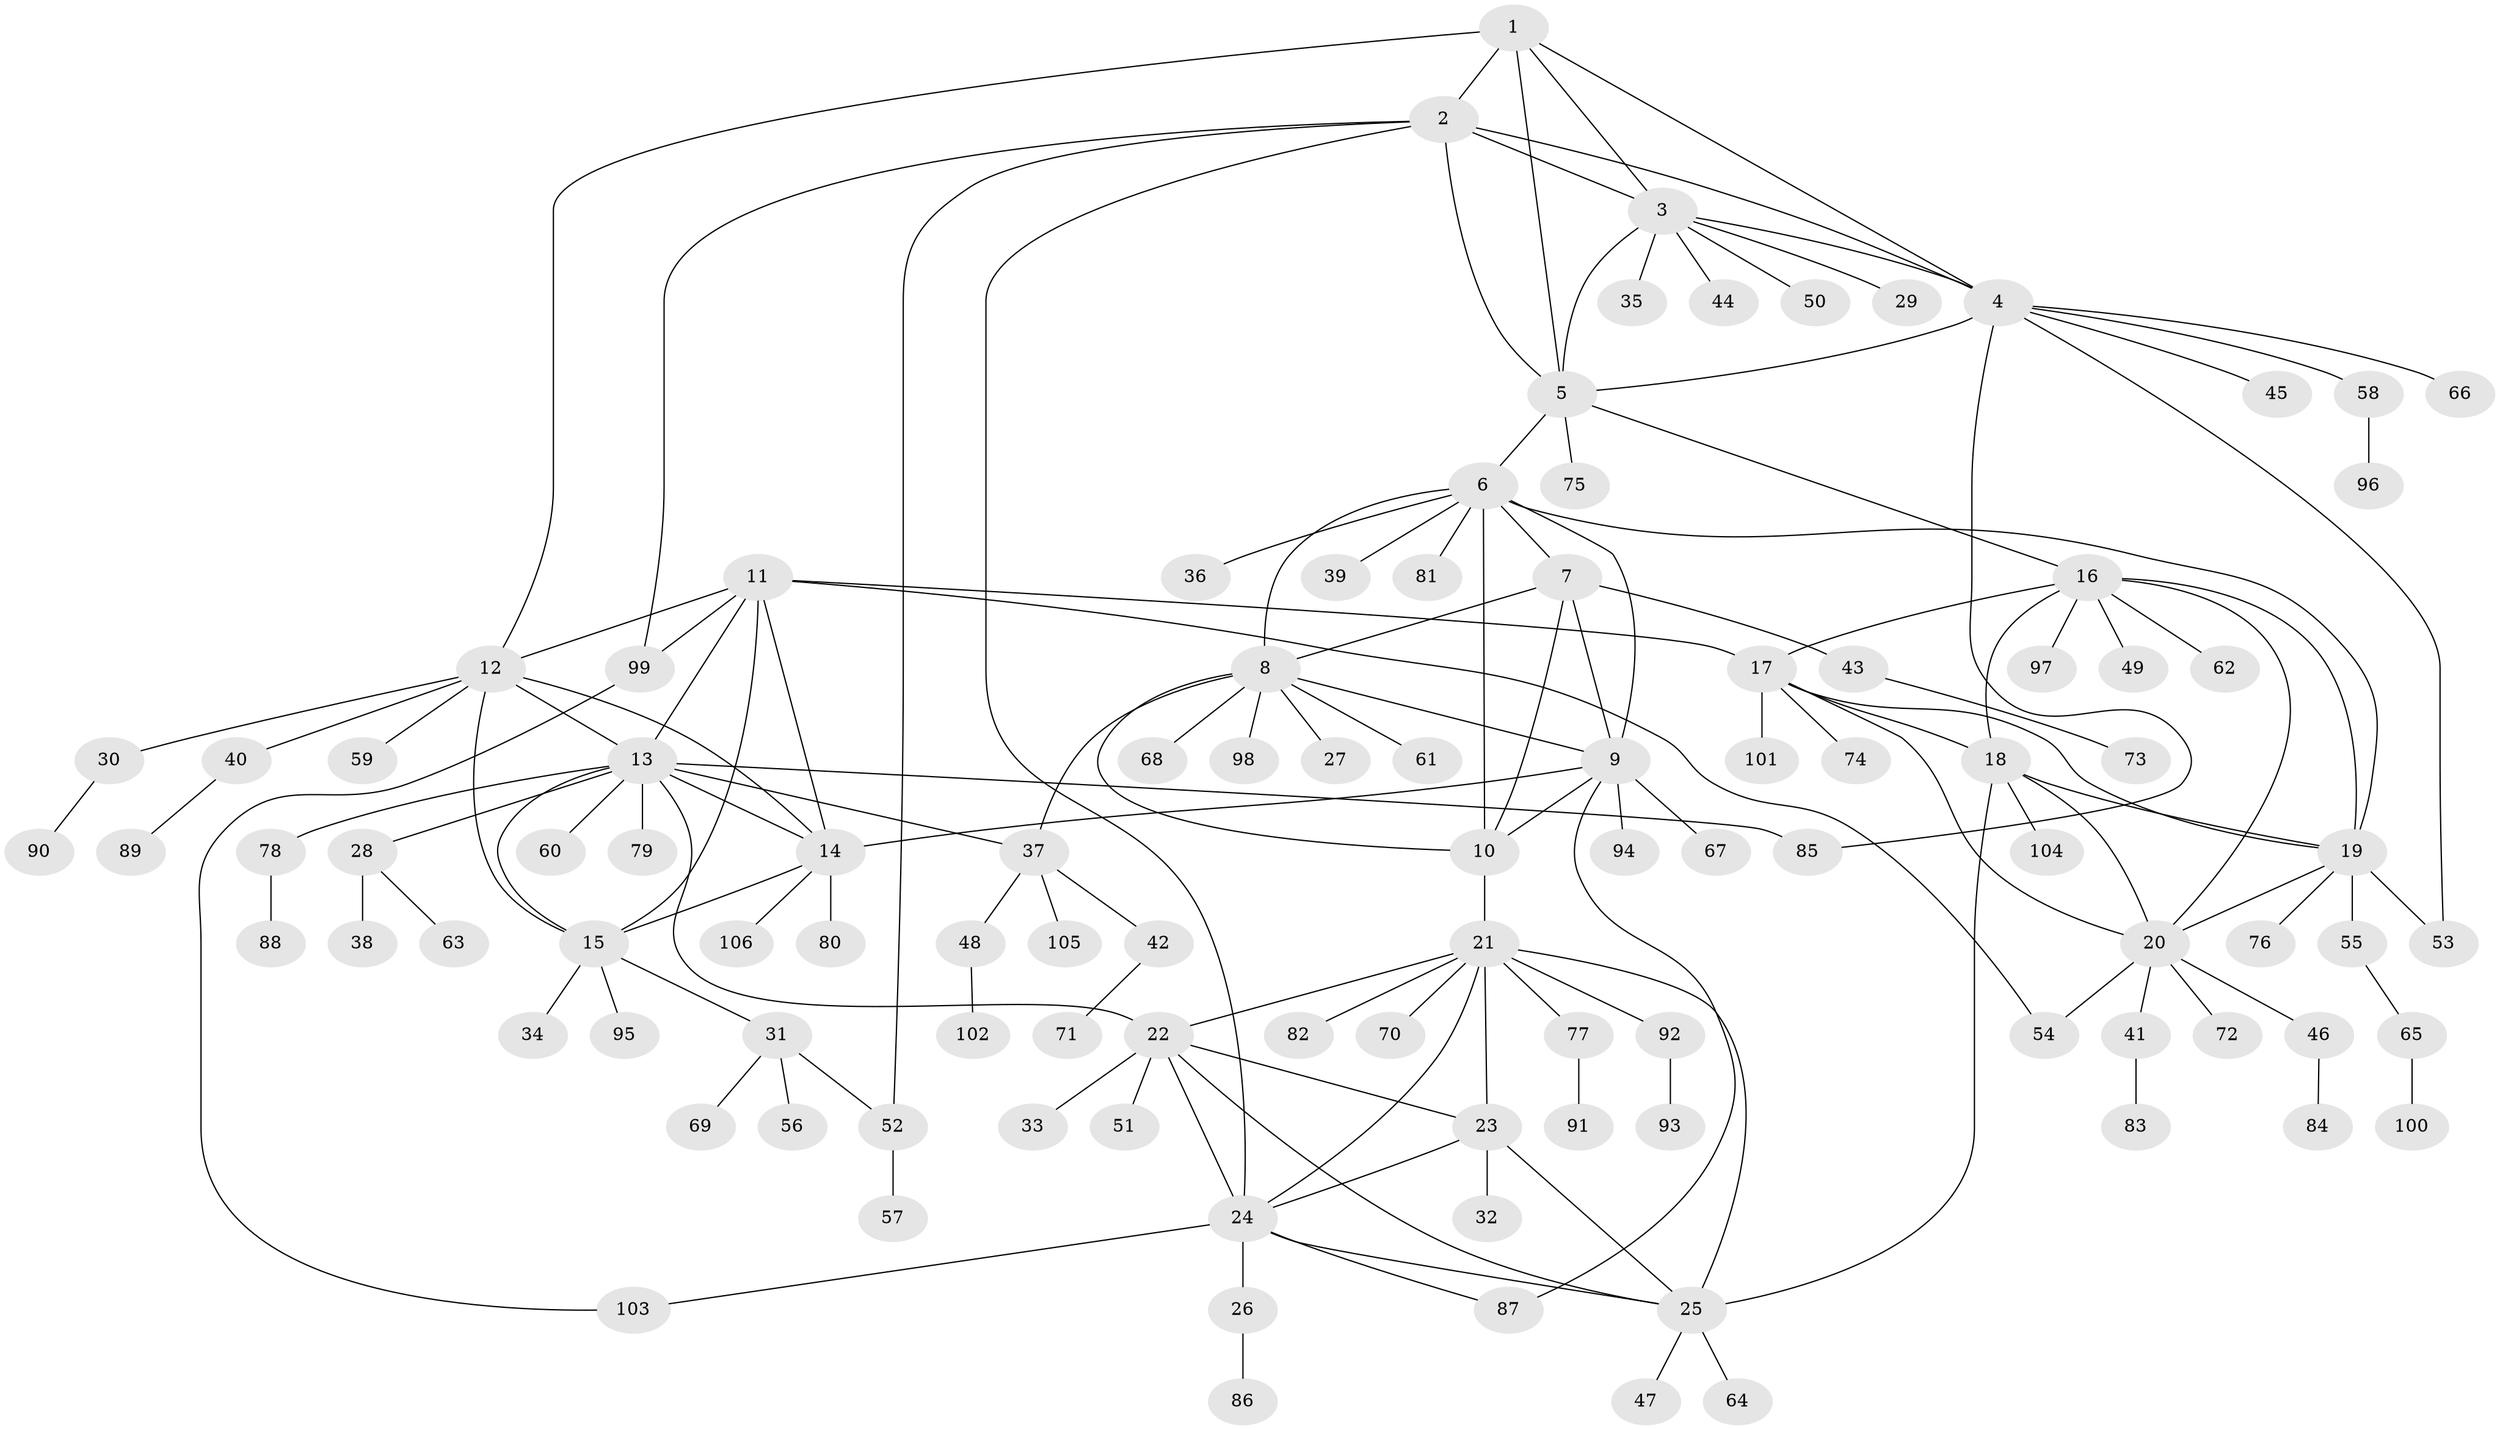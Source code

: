 // Generated by graph-tools (version 1.1) at 2025/50/03/09/25 03:50:37]
// undirected, 106 vertices, 149 edges
graph export_dot {
graph [start="1"]
  node [color=gray90,style=filled];
  1;
  2;
  3;
  4;
  5;
  6;
  7;
  8;
  9;
  10;
  11;
  12;
  13;
  14;
  15;
  16;
  17;
  18;
  19;
  20;
  21;
  22;
  23;
  24;
  25;
  26;
  27;
  28;
  29;
  30;
  31;
  32;
  33;
  34;
  35;
  36;
  37;
  38;
  39;
  40;
  41;
  42;
  43;
  44;
  45;
  46;
  47;
  48;
  49;
  50;
  51;
  52;
  53;
  54;
  55;
  56;
  57;
  58;
  59;
  60;
  61;
  62;
  63;
  64;
  65;
  66;
  67;
  68;
  69;
  70;
  71;
  72;
  73;
  74;
  75;
  76;
  77;
  78;
  79;
  80;
  81;
  82;
  83;
  84;
  85;
  86;
  87;
  88;
  89;
  90;
  91;
  92;
  93;
  94;
  95;
  96;
  97;
  98;
  99;
  100;
  101;
  102;
  103;
  104;
  105;
  106;
  1 -- 2;
  1 -- 3;
  1 -- 4;
  1 -- 5;
  1 -- 12;
  2 -- 3;
  2 -- 4;
  2 -- 5;
  2 -- 24;
  2 -- 52;
  2 -- 99;
  3 -- 4;
  3 -- 5;
  3 -- 29;
  3 -- 35;
  3 -- 44;
  3 -- 50;
  4 -- 5;
  4 -- 45;
  4 -- 53;
  4 -- 58;
  4 -- 66;
  4 -- 85;
  5 -- 6;
  5 -- 16;
  5 -- 75;
  6 -- 7;
  6 -- 8;
  6 -- 9;
  6 -- 10;
  6 -- 19;
  6 -- 36;
  6 -- 39;
  6 -- 81;
  7 -- 8;
  7 -- 9;
  7 -- 10;
  7 -- 43;
  8 -- 9;
  8 -- 10;
  8 -- 27;
  8 -- 37;
  8 -- 61;
  8 -- 68;
  8 -- 98;
  9 -- 10;
  9 -- 14;
  9 -- 67;
  9 -- 87;
  9 -- 94;
  10 -- 21;
  11 -- 12;
  11 -- 13;
  11 -- 14;
  11 -- 15;
  11 -- 17;
  11 -- 54;
  11 -- 99;
  12 -- 13;
  12 -- 14;
  12 -- 15;
  12 -- 30;
  12 -- 40;
  12 -- 59;
  13 -- 14;
  13 -- 15;
  13 -- 22;
  13 -- 28;
  13 -- 37;
  13 -- 60;
  13 -- 78;
  13 -- 79;
  13 -- 85;
  14 -- 15;
  14 -- 80;
  14 -- 106;
  15 -- 31;
  15 -- 34;
  15 -- 95;
  16 -- 17;
  16 -- 18;
  16 -- 19;
  16 -- 20;
  16 -- 49;
  16 -- 62;
  16 -- 97;
  17 -- 18;
  17 -- 19;
  17 -- 20;
  17 -- 74;
  17 -- 101;
  18 -- 19;
  18 -- 20;
  18 -- 25;
  18 -- 104;
  19 -- 20;
  19 -- 53;
  19 -- 55;
  19 -- 76;
  20 -- 41;
  20 -- 46;
  20 -- 54;
  20 -- 72;
  21 -- 22;
  21 -- 23;
  21 -- 24;
  21 -- 25;
  21 -- 70;
  21 -- 77;
  21 -- 82;
  21 -- 92;
  22 -- 23;
  22 -- 24;
  22 -- 25;
  22 -- 33;
  22 -- 51;
  23 -- 24;
  23 -- 25;
  23 -- 32;
  24 -- 25;
  24 -- 26;
  24 -- 87;
  24 -- 103;
  25 -- 47;
  25 -- 64;
  26 -- 86;
  28 -- 38;
  28 -- 63;
  30 -- 90;
  31 -- 52;
  31 -- 56;
  31 -- 69;
  37 -- 42;
  37 -- 48;
  37 -- 105;
  40 -- 89;
  41 -- 83;
  42 -- 71;
  43 -- 73;
  46 -- 84;
  48 -- 102;
  52 -- 57;
  55 -- 65;
  58 -- 96;
  65 -- 100;
  77 -- 91;
  78 -- 88;
  92 -- 93;
  99 -- 103;
}
